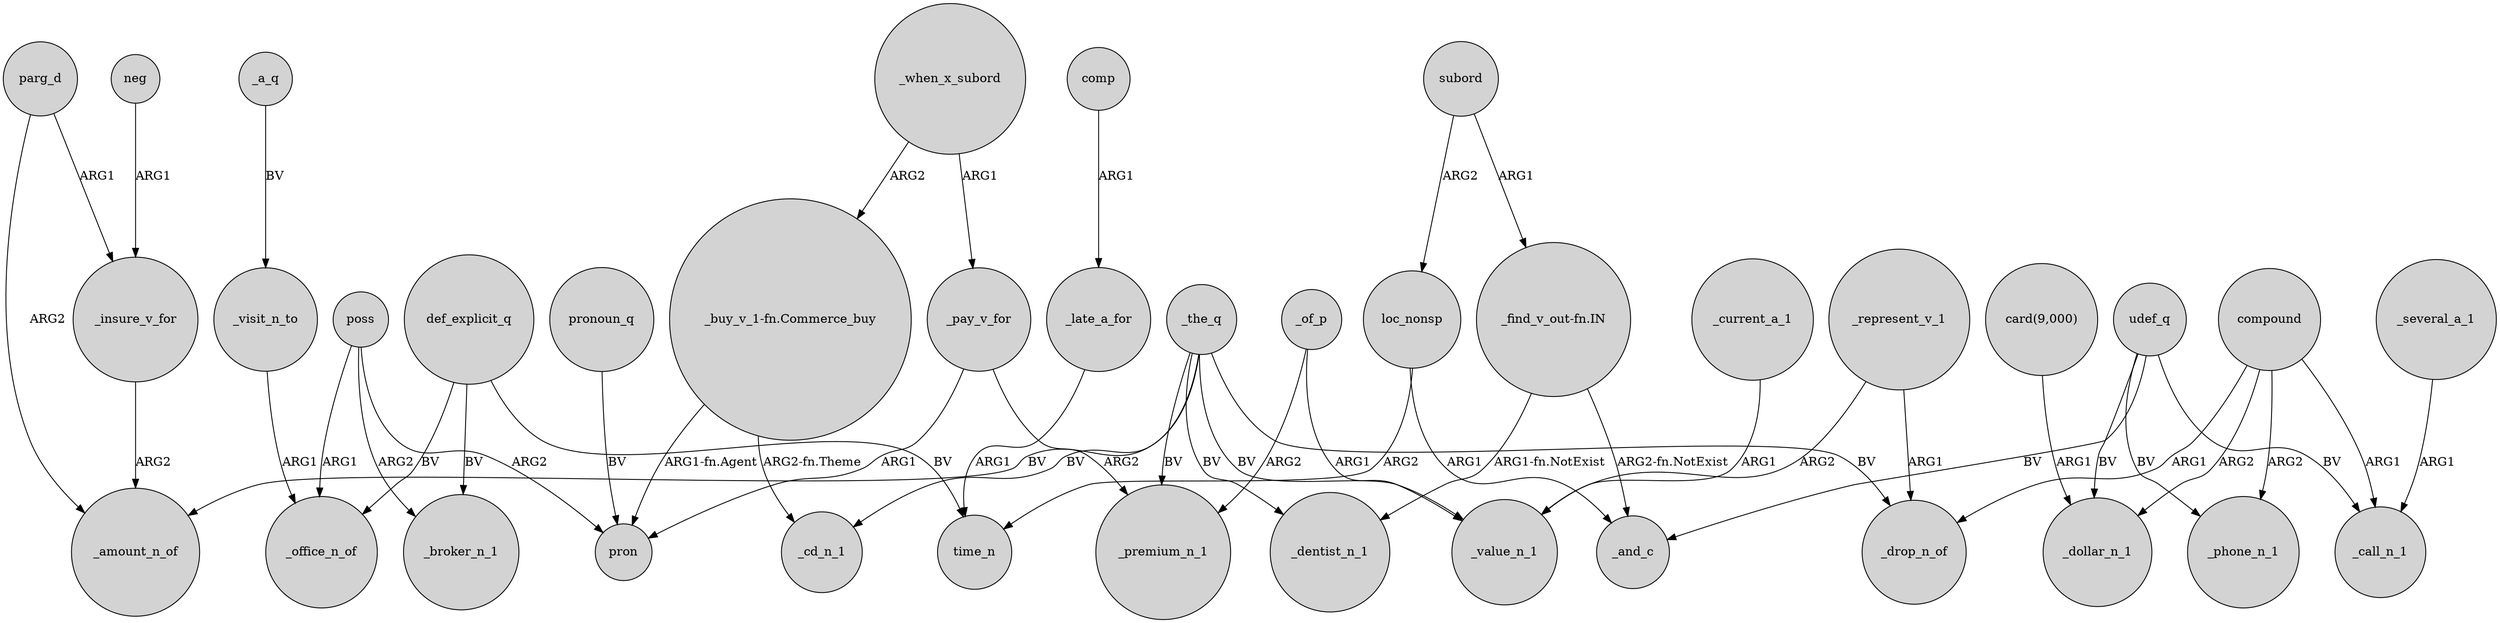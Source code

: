 digraph {
	node [shape=circle style=filled]
	loc_nonsp -> _and_c [label=ARG1]
	comp -> _late_a_for [label=ARG1]
	"card(9,000)" -> _dollar_n_1 [label=ARG1]
	poss -> pron [label=ARG2]
	_the_q -> _amount_n_of [label=BV]
	def_explicit_q -> time_n [label=BV]
	poss -> _broker_n_1 [label=ARG2]
	_pay_v_for -> _premium_n_1 [label=ARG2]
	_several_a_1 -> _call_n_1 [label=ARG1]
	"_buy_v_1-fn.Commerce_buy" -> pron [label="ARG1-fn.Agent"]
	def_explicit_q -> _office_n_of [label=BV]
	_represent_v_1 -> _drop_n_of [label=ARG1]
	_of_p -> _value_n_1 [label=ARG1]
	compound -> _drop_n_of [label=ARG1]
	_a_q -> _visit_n_to [label=BV]
	"_find_v_out-fn.IN" -> _dentist_n_1 [label="ARG1-fn.NotExist"]
	"_find_v_out-fn.IN" -> _and_c [label="ARG2-fn.NotExist"]
	_pay_v_for -> pron [label=ARG1]
	_the_q -> _dentist_n_1 [label=BV]
	"_buy_v_1-fn.Commerce_buy" -> _cd_n_1 [label="ARG2-fn.Theme"]
	compound -> _phone_n_1 [label=ARG2]
	_the_q -> _cd_n_1 [label=BV]
	loc_nonsp -> time_n [label=ARG2]
	_insure_v_for -> _amount_n_of [label=ARG2]
	_current_a_1 -> _value_n_1 [label=ARG1]
	_of_p -> _premium_n_1 [label=ARG2]
	pronoun_q -> pron [label=BV]
	_visit_n_to -> _office_n_of [label=ARG1]
	parg_d -> _insure_v_for [label=ARG1]
	neg -> _insure_v_for [label=ARG1]
	subord -> loc_nonsp [label=ARG2]
	poss -> _office_n_of [label=ARG1]
	_the_q -> _drop_n_of [label=BV]
	_when_x_subord -> _pay_v_for [label=ARG1]
	_the_q -> _value_n_1 [label=BV]
	_when_x_subord -> "_buy_v_1-fn.Commerce_buy" [label=ARG2]
	subord -> "_find_v_out-fn.IN" [label=ARG1]
	parg_d -> _amount_n_of [label=ARG2]
	_the_q -> _premium_n_1 [label=BV]
	_late_a_for -> time_n [label=ARG1]
	_represent_v_1 -> _value_n_1 [label=ARG2]
	compound -> _call_n_1 [label=ARG1]
	def_explicit_q -> _broker_n_1 [label=BV]
	udef_q -> _phone_n_1 [label=BV]
	udef_q -> _and_c [label=BV]
	compound -> _dollar_n_1 [label=ARG2]
	udef_q -> _dollar_n_1 [label=BV]
	udef_q -> _call_n_1 [label=BV]
}
